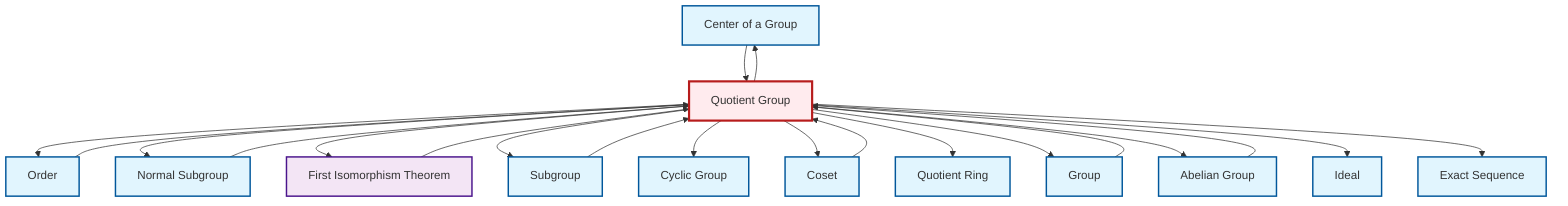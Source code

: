 graph TD
    classDef definition fill:#e1f5fe,stroke:#01579b,stroke-width:2px
    classDef theorem fill:#f3e5f5,stroke:#4a148c,stroke-width:2px
    classDef axiom fill:#fff3e0,stroke:#e65100,stroke-width:2px
    classDef example fill:#e8f5e9,stroke:#1b5e20,stroke-width:2px
    classDef current fill:#ffebee,stroke:#b71c1c,stroke-width:3px
    def-ideal["Ideal"]:::definition
    def-quotient-ring["Quotient Ring"]:::definition
    def-center-of-group["Center of a Group"]:::definition
    def-subgroup["Subgroup"]:::definition
    def-coset["Coset"]:::definition
    thm-first-isomorphism["First Isomorphism Theorem"]:::theorem
    def-abelian-group["Abelian Group"]:::definition
    def-cyclic-group["Cyclic Group"]:::definition
    def-exact-sequence["Exact Sequence"]:::definition
    def-quotient-group["Quotient Group"]:::definition
    def-group["Group"]:::definition
    def-order["Order"]:::definition
    def-normal-subgroup["Normal Subgroup"]:::definition
    thm-first-isomorphism --> def-quotient-group
    def-quotient-group --> def-order
    def-quotient-group --> def-normal-subgroup
    def-group --> def-quotient-group
    def-order --> def-quotient-group
    def-quotient-group --> thm-first-isomorphism
    def-subgroup --> def-quotient-group
    def-quotient-group --> def-subgroup
    def-quotient-group --> def-center-of-group
    def-quotient-group --> def-cyclic-group
    def-normal-subgroup --> def-quotient-group
    def-quotient-group --> def-coset
    def-coset --> def-quotient-group
    def-quotient-group --> def-quotient-ring
    def-quotient-group --> def-group
    def-center-of-group --> def-quotient-group
    def-abelian-group --> def-quotient-group
    def-quotient-group --> def-abelian-group
    def-quotient-group --> def-ideal
    def-quotient-group --> def-exact-sequence
    class def-quotient-group current
